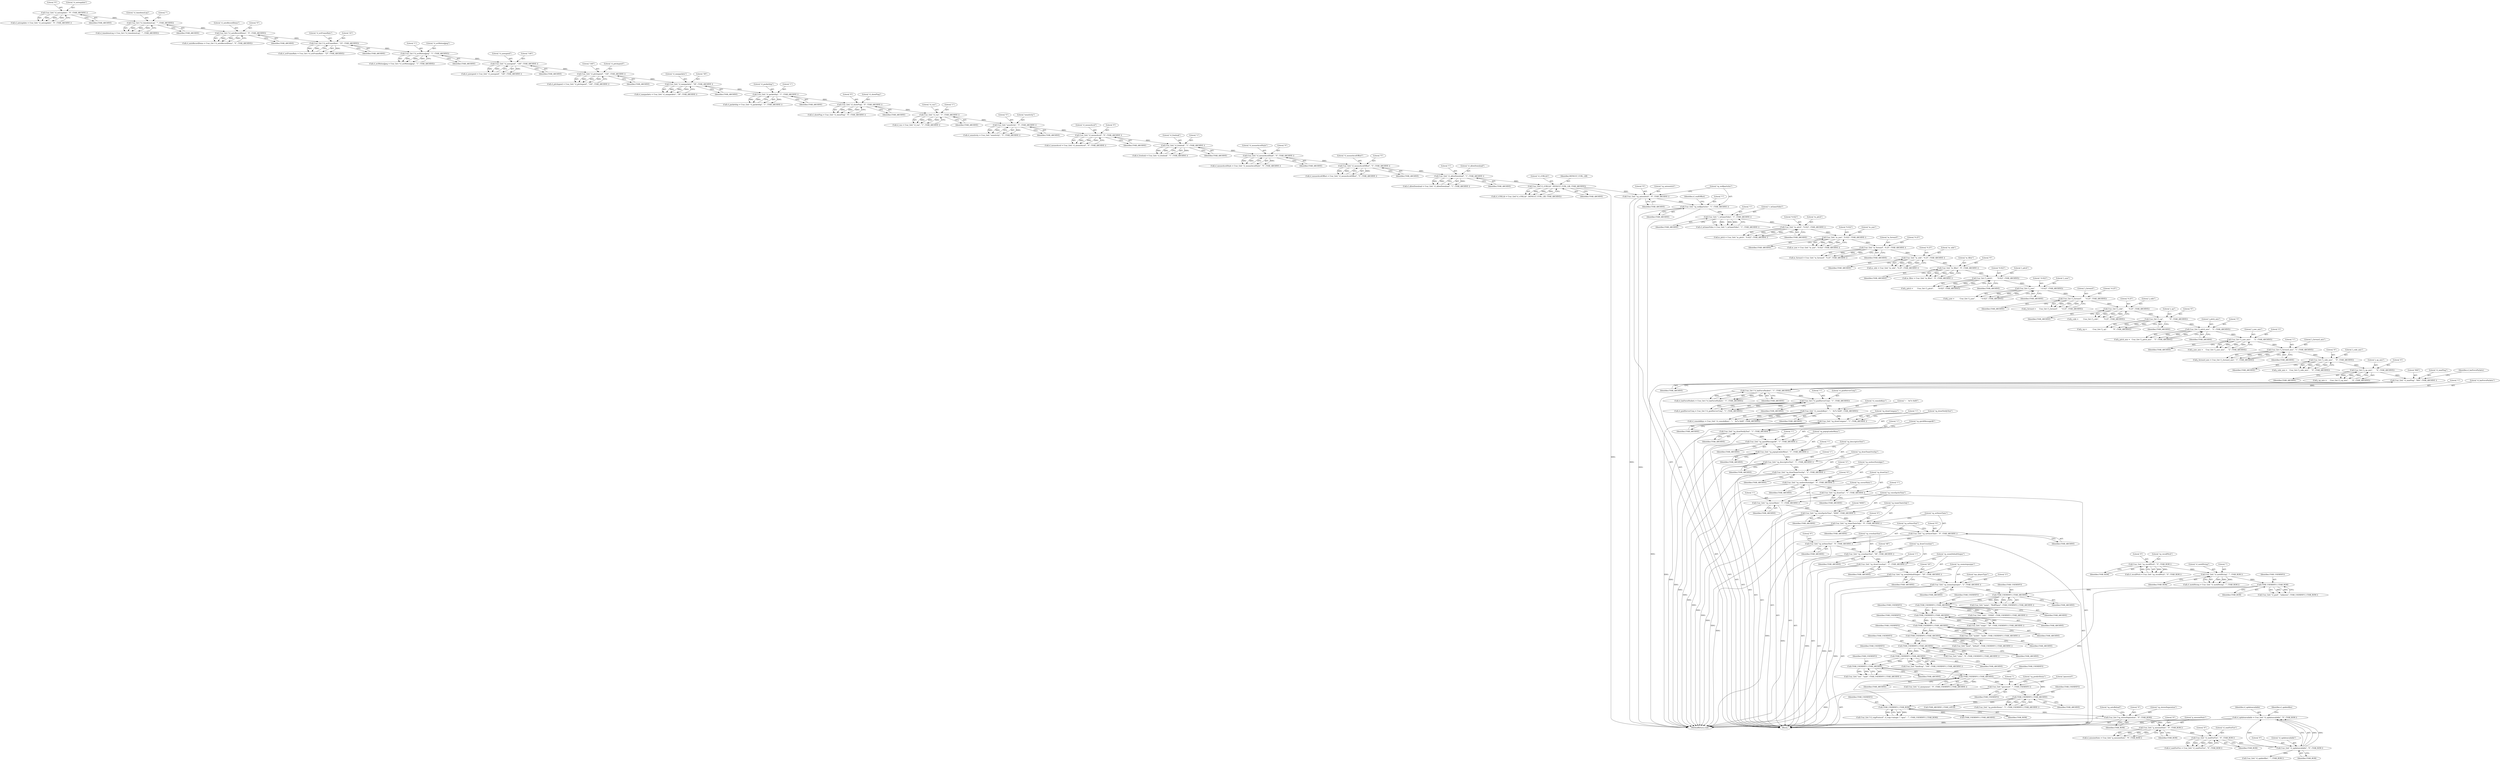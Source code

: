 digraph "0_OpenJK_b6ff2bcb1e4e6976d61e316175c6d7c99860fe20@API" {
"1000845" [label="(Call,cl_updateavailable = Cvar_Get( \"cl_updateavailable\", \"0\", CVAR_ROM ))"];
"1000847" [label="(Call,Cvar_Get( \"cl_updateavailable\", \"0\", CVAR_ROM ))"];
"1000829" [label="(Call,Cvar_Get( \"cl_waitForFire\", \"0\", CVAR_ROM ))"];
"1000823" [label="(Call,Cvar_Get( \"g_missionStats\", \"0\", CVAR_ROM ))"];
"1000811" [label="(Call,Cvar_Get (\"cg_stereoSeparation\", \"0\", CVAR_ROM))"];
"1000798" [label="(Call,CVAR_USERINFO | CVAR_ROM)"];
"1000718" [label="(Call,CVAR_USERINFO | CVAR_ARCHIVE)"];
"1000711" [label="(Call,Cvar_Get( \"password\", \"\", CVAR_USERINFO ))"];
"1000708" [label="(Call,CVAR_USERINFO | CVAR_ARCHIVE)"];
"1000702" [label="(Call,CVAR_USERINFO | CVAR_ARCHIVE)"];
"1000696" [label="(Call,CVAR_USERINFO | CVAR_ARCHIVE)"];
"1000690" [label="(Call,CVAR_USERINFO | CVAR_ARCHIVE)"];
"1000684" [label="(Call,CVAR_USERINFO | CVAR_ARCHIVE)"];
"1000678" [label="(Call,CVAR_USERINFO | CVAR_ARCHIVE)"];
"1000672" [label="(Call,CVAR_USERINFO | CVAR_ARCHIVE)"];
"1000666" [label="(Call,CVAR_USERINFO | CVAR_ARCHIVE)"];
"1000658" [label="(Call,CVAR_USERINFO | CVAR_ARCHIVE)"];
"1000552" [label="(Call,CVAR_USERINFO | CVAR_ROM)"];
"1000533" [label="(Call,Cvar_Get( \"cl_motdString\", \"\", CVAR_ROM ))"];
"1000396" [label="(Call,Cvar_Get( \"cg_recoilPitch\", \"0\", CVAR_ROM ))"];
"1000631" [label="(Call,Cvar_Get( \"cg_zoomstepsniper\", \"2\", CVAR_ARCHIVE ))"];
"1000627" [label="(Call,Cvar_Get( \"cg_zoomDefaultSniper\", \"20\", CVAR_ARCHIVE ))"];
"1000623" [label="(Call,Cvar_Get( \"cg_drawCrosshair\", \"1\", CVAR_ARCHIVE ))"];
"1000619" [label="(Call,Cvar_Get( \"cg_crosshairSize\", \"48\", CVAR_ARCHIVE ))"];
"1000615" [label="(Call,Cvar_Get( \"cg_noVoiceText\", \"0\", CVAR_ARCHIVE ))"];
"1000611" [label="(Call,Cvar_Get( \"cg_noVoiceChats\", \"0\", CVAR_ARCHIVE ))"];
"1000607" [label="(Call,Cvar_Get( \"cg_teamChatsOnly\", \"0\", CVAR_ARCHIVE ))"];
"1000603" [label="(Call,Cvar_Get( \"cg_voiceSpriteTime\", \"6000\", CVAR_ARCHIVE ))"];
"1000599" [label="(Call,Cvar_Get( \"cg_cursorHints\", \"1\", CVAR_ARCHIVE ))"];
"1000595" [label="(Call,Cvar_Get( \"cg_drawGun\", \"1\", CVAR_ARCHIVE ))"];
"1000591" [label="(Call,Cvar_Get( \"cg_uselessNostalgia\", \"0\", CVAR_ARCHIVE ))"];
"1000587" [label="(Call,Cvar_Get( \"cg_drawTeamOverlay\", \"2\", CVAR_ARCHIVE ))"];
"1000583" [label="(Call,Cvar_Get( \"cg_descriptiveText\", \"1\", CVAR_ARCHIVE ))"];
"1000579" [label="(Call,Cvar_Get( \"cg_popupLimboMenu\", \"1\", CVAR_ARCHIVE ))"];
"1000575" [label="(Call,Cvar_Get( \"cg_quickMessageAlt\", \"1\", CVAR_ARCHIVE ))"];
"1000571" [label="(Call,Cvar_Get( \"cg_drawNotifyText\", \"1\", CVAR_ARCHIVE ))"];
"1000567" [label="(Call,Cvar_Get( \"cg_drawCompass\", \"1\", CVAR_ARCHIVE ))"];
"1000563" [label="(Call,Cvar_Get( \"cl_consoleKeys\", \"~ ` 0x7e 0x60\", CVAR_ARCHIVE))"];
"1000557" [label="(Call,Cvar_Get (\"cl_guidServerUniq\", \"1\", CVAR_ARCHIVE))"];
"1000543" [label="(Call,Cvar_Get (\"cl_lanForcePackets\", \"1\", CVAR_ARCHIVE))"];
"1000537" [label="(Call,Cvar_Get( \"cl_maxPing\", \"800\", CVAR_ARCHIVE ))"];
"1000492" [label="(Call,Cvar_Get (\"j_up_axis\",      \"4\", CVAR_ARCHIVE))"];
"1000486" [label="(Call,Cvar_Get (\"j_side_axis\",    \"0\", CVAR_ARCHIVE))"];
"1000480" [label="(Call,Cvar_Get (\"j_forward_axis\", \"1\", CVAR_ARCHIVE))"];
"1000474" [label="(Call,Cvar_Get (\"j_yaw_axis\",     \"2\", CVAR_ARCHIVE))"];
"1000468" [label="(Call,Cvar_Get (\"j_pitch_axis\",   \"3\", CVAR_ARCHIVE))"];
"1000462" [label="(Call,Cvar_Get (\"j_up\",           \"0\", CVAR_ARCHIVE))"];
"1000456" [label="(Call,Cvar_Get (\"j_side\",         \"0.25\", CVAR_ARCHIVE))"];
"1000450" [label="(Call,Cvar_Get (\"j_forward\",      \"-0.25\", CVAR_ARCHIVE))"];
"1000444" [label="(Call,Cvar_Get (\"j_yaw\",          \"-0.022\", CVAR_ARCHIVE))"];
"1000438" [label="(Call,Cvar_Get (\"j_pitch\",        \"0.022\", CVAR_ARCHIVE))"];
"1000432" [label="(Call,Cvar_Get( \"m_filter\", \"0\", CVAR_ARCHIVE ))"];
"1000426" [label="(Call,Cvar_Get( \"m_side\", \"0.25\", CVAR_ARCHIVE ))"];
"1000420" [label="(Call,Cvar_Get( \"m_forward\", \"0.25\", CVAR_ARCHIVE ))"];
"1000414" [label="(Call,Cvar_Get( \"m_yaw\", \"0.022\", CVAR_ARCHIVE ))"];
"1000408" [label="(Call,Cvar_Get( \"m_pitch\", \"0.022\", CVAR_ARCHIVE ))"];
"1000384" [label="(Call,Cvar_Get( \"r_inGameVideo\", \"1\", CVAR_ARCHIVE ))"];
"1000372" [label="(Call,Cvar_Get( \"cg_wolfparticles\", \"1\", CVAR_ARCHIVE ))"];
"1000368" [label="(Call,Cvar_Get( \"cg_autoswitch\", \"0\", CVAR_ARCHIVE ))"];
"1000364" [label="(Call,Cvar_Get(\"cl_cURLLib\", DEFAULT_CURL_LIB, CVAR_ARCHIVE))"];
"1000358" [label="(Call,Cvar_Get( \"cl_allowDownload\", \"1\", CVAR_ARCHIVE ))"];
"1000341" [label="(Call,Cvar_Get( \"cl_mouseAccelOffset\", \"5\", CVAR_ARCHIVE ))"];
"1000335" [label="(Call,Cvar_Get( \"cl_mouseAccelStyle\", \"0\", CVAR_ARCHIVE ))"];
"1000329" [label="(Call,Cvar_Get( \"cl_freelook\", \"1\", CVAR_ARCHIVE ))"];
"1000323" [label="(Call,Cvar_Get( \"cl_mouseAccel\", \"0\", CVAR_ARCHIVE ))"];
"1000317" [label="(Call,Cvar_Get( \"sensitivity\", \"5\", CVAR_ARCHIVE ))"];
"1000311" [label="(Call,Cvar_Get( \"cl_run\", \"1\", CVAR_ARCHIVE ))"];
"1000305" [label="(Call,Cvar_Get( \"cl_showPing\", \"0\", CVAR_ARCHIVE ))"];
"1000299" [label="(Call,Cvar_Get( \"cl_packetdup\", \"1\", CVAR_ARCHIVE ))"];
"1000293" [label="(Call,Cvar_Get( \"cl_maxpackets\", \"38\", CVAR_ARCHIVE ))"];
"1000281" [label="(Call,Cvar_Get( \"cl_pitchspeed\", \"140\", CVAR_ARCHIVE ))"];
"1000275" [label="(Call,Cvar_Get( \"cl_yawspeed\", \"140\", CVAR_ARCHIVE ))"];
"1000251" [label="(Call,Cvar_Get (\"cl_aviMotionJpeg\", \"1\", CVAR_ARCHIVE))"];
"1000245" [label="(Call,Cvar_Get (\"cl_aviFrameRate\", \"25\", CVAR_ARCHIVE))"];
"1000239" [label="(Call,Cvar_Get (\"cl_autoRecordDemo\", \"0\", CVAR_ARCHIVE))"];
"1000233" [label="(Call,Cvar_Get (\"cl_timedemoLog\", \"\", CVAR_ARCHIVE))"];
"1000149" [label="(Call,Cvar_Get( \"cl_autoupdate\", \"0\", CVAR_ARCHIVE ))"];
"1000432" [label="(Call,Cvar_Get( \"m_filter\", \"0\", CVAR_ARCHIVE ))"];
"1000433" [label="(Literal,\"m_filter\")"];
"1000307" [label="(Literal,\"0\")"];
"1000823" [label="(Call,Cvar_Get( \"g_missionStats\", \"0\", CVAR_ROM ))"];
"1000365" [label="(Literal,\"cl_cURLLib\")"];
"1000588" [label="(Literal,\"cg_drawTeamOverlay\")"];
"1000693" [label="(Call,Cvar_Get( \"handicap\", \"100\", CVAR_USERINFO | CVAR_ARCHIVE ))"];
"1000387" [label="(Identifier,CVAR_ARCHIVE)"];
"1000829" [label="(Call,Cvar_Get( \"cl_waitForFire\", \"0\", CVAR_ROM ))"];
"1000254" [label="(Identifier,CVAR_ARCHIVE)"];
"1000243" [label="(Call,cl_aviFrameRate = Cvar_Get (\"cl_aviFrameRate\", \"25\", CVAR_ARCHIVE))"];
"1000541" [label="(Call,cl_lanForcePackets = Cvar_Get (\"cl_lanForcePackets\", \"1\", CVAR_ARCHIVE))"];
"1000377" [label="(Identifier,cl_conXOffset)"];
"1000297" [label="(Call,cl_packetdup = Cvar_Get( \"cl_packetdup\", \"1\", CVAR_ARCHIVE ))"];
"1000847" [label="(Call,Cvar_Get( \"cl_updateavailable\", \"0\", CVAR_ROM ))"];
"1000477" [label="(Identifier,CVAR_ARCHIVE)"];
"1000636" [label="(Literal,\"mp_playerType\")"];
"1000545" [label="(Literal,\"1\")"];
"1000475" [label="(Literal,\"j_yaw_axis\")"];
"1000314" [label="(Identifier,CVAR_ARCHIVE)"];
"1000281" [label="(Call,Cvar_Get( \"cl_pitchspeed\", \"140\", CVAR_ARCHIVE ))"];
"1000790" [label="(Call,Cvar_Get (\"cl_voipProtocol\", cl_voip->integer ? \"opus\" : \"\", CVAR_USERINFO | CVAR_ROM))"];
"1000251" [label="(Call,Cvar_Get (\"cl_aviMotionJpeg\", \"1\", CVAR_ARCHIVE))"];
"1000629" [label="(Literal,\"20\")"];
"1000697" [label="(Identifier,CVAR_USERINFO)"];
"1000478" [label="(Call,j_forward_axis = Cvar_Get (\"j_forward_axis\", \"1\", CVAR_ARCHIVE))"];
"1000589" [label="(Literal,\"2\")"];
"1000435" [label="(Identifier,CVAR_ARCHIVE)"];
"1000273" [label="(Call,cl_yawspeed = Cvar_Get( \"cl_yawspeed\", \"140\", CVAR_ARCHIVE ))"];
"1000306" [label="(Literal,\"cl_showPing\")"];
"1000666" [label="(Call,CVAR_USERINFO | CVAR_ARCHIVE)"];
"1000552" [label="(Call,CVAR_USERINFO | CVAR_ROM)"];
"1000845" [label="(Call,cl_updateavailable = Cvar_Get( \"cl_updateavailable\", \"0\", CVAR_ROM ))"];
"1000626" [label="(Identifier,CVAR_ARCHIVE)"];
"1000284" [label="(Identifier,CVAR_ARCHIVE)"];
"1000386" [label="(Literal,\"1\")"];
"1000236" [label="(Identifier,CVAR_ARCHIVE)"];
"1000558" [label="(Literal,\"cl_guidServerUniq\")"];
"1000559" [label="(Literal,\"1\")"];
"1000489" [label="(Identifier,CVAR_ARCHIVE)"];
"1000594" [label="(Identifier,CVAR_ARCHIVE)"];
"1000488" [label="(Literal,\"0\")"];
"1000622" [label="(Identifier,CVAR_ARCHIVE)"];
"1000283" [label="(Literal,\"140\")"];
"1000460" [label="(Call,j_up =           Cvar_Get (\"j_up\",           \"0\", CVAR_ARCHIVE))"];
"1000339" [label="(Call,cl_mouseAccelOffset = Cvar_Get( \"cl_mouseAccelOffset\", \"5\", CVAR_ARCHIVE ))"];
"1000482" [label="(Literal,\"1\")"];
"1000699" [label="(Call,Cvar_Get( \"sex\", \"male\", CVAR_USERINFO | CVAR_ARCHIVE ))"];
"1000294" [label="(Literal,\"cl_maxpackets\")"];
"1000370" [label="(Literal,\"0\")"];
"1000698" [label="(Identifier,CVAR_ARCHIVE)"];
"1000373" [label="(Literal,\"cg_wolfparticles\")"];
"1000607" [label="(Call,Cvar_Get( \"cg_teamChatsOnly\", \"0\", CVAR_ARCHIVE ))"];
"1000231" [label="(Call,cl_timedemoLog = Cvar_Get (\"cl_timedemoLog\", \"\", CVAR_ARCHIVE))"];
"1000617" [label="(Literal,\"0\")"];
"1000417" [label="(Identifier,CVAR_ARCHIVE)"];
"1000245" [label="(Call,Cvar_Get (\"cl_aviFrameRate\", \"25\", CVAR_ARCHIVE))"];
"1000429" [label="(Identifier,CVAR_ARCHIVE)"];
"1000586" [label="(Identifier,CVAR_ARCHIVE)"];
"1000278" [label="(Identifier,CVAR_ARCHIVE)"];
"1000816" [label="(Literal,\"cg_autoReload\")"];
"1000549" [label="(Call,Cvar_Get( \"cl_guid\", \"unknown\", CVAR_USERINFO | CVAR_ROM ))"];
"1000246" [label="(Literal,\"cl_aviFrameRate\")"];
"1000539" [label="(Literal,\"800\")"];
"1000614" [label="(Identifier,CVAR_ARCHIVE)"];
"1000591" [label="(Call,Cvar_Get( \"cg_uselessNostalgia\", \"0\", CVAR_ARCHIVE ))"];
"1000483" [label="(Identifier,CVAR_ARCHIVE)"];
"1000659" [label="(Identifier,CVAR_USERINFO)"];
"1000620" [label="(Literal,\"cg_crosshairSize\")"];
"1000276" [label="(Literal,\"cl_yawspeed\")"];
"1000374" [label="(Literal,\"1\")"];
"1000282" [label="(Literal,\"cl_pitchspeed\")"];
"1000410" [label="(Literal,\"0.022\")"];
"1000571" [label="(Call,Cvar_Get( \"cg_drawNotifyText\", \"1\", CVAR_ARCHIVE ))"];
"1000358" [label="(Call,Cvar_Get( \"cl_allowDownload\", \"1\", CVAR_ARCHIVE ))"];
"1000418" [label="(Call,m_forward = Cvar_Get( \"m_forward\", \"0.25\", CVAR_ARCHIVE ))"];
"1000463" [label="(Literal,\"j_up\")"];
"1000468" [label="(Call,Cvar_Get (\"j_pitch_axis\",   \"3\", CVAR_ARCHIVE))"];
"1000319" [label="(Literal,\"5\")"];
"1000585" [label="(Literal,\"1\")"];
"1000615" [label="(Call,Cvar_Get( \"cg_noVoiceText\", \"0\", CVAR_ARCHIVE ))"];
"1000344" [label="(Identifier,CVAR_ARCHIVE)"];
"1000679" [label="(Identifier,CVAR_USERINFO)"];
"1000495" [label="(Identifier,CVAR_ARCHIVE)"];
"1000569" [label="(Literal,\"1\")"];
"1000605" [label="(Literal,\"6000\")"];
"1000686" [label="(Identifier,CVAR_ARCHIVE)"];
"1000577" [label="(Literal,\"1\")"];
"1000672" [label="(Call,CVAR_USERINFO | CVAR_ARCHIVE)"];
"1000621" [label="(Literal,\"48\")"];
"1000324" [label="(Literal,\"cl_mouseAccel\")"];
"1000295" [label="(Literal,\"38\")"];
"1000687" [label="(Call,Cvar_Get( \"color\", \"4\", CVAR_USERINFO | CVAR_ARCHIVE ))"];
"1000726" [label="(Call,CVAR_ARCHIVE | CVAR_LATCH)"];
"1000327" [label="(Call,cl_freelook = Cvar_Get( \"cl_freelook\", \"1\", CVAR_ARCHIVE ))"];
"1000799" [label="(Identifier,CVAR_USERINFO)"];
"1000440" [label="(Literal,\"0.022\")"];
"1000233" [label="(Call,Cvar_Get (\"cl_timedemoLog\", \"\", CVAR_ARCHIVE))"];
"1000152" [label="(Identifier,CVAR_ARCHIVE)"];
"1000302" [label="(Identifier,CVAR_ARCHIVE)"];
"1000821" [label="(Call,cl_missionStats = Cvar_Get( \"g_missionStats\", \"0\", CVAR_ROM ))"];
"1000296" [label="(Identifier,CVAR_ARCHIVE)"];
"1000566" [label="(Identifier,CVAR_ARCHIVE)"];
"1000335" [label="(Call,Cvar_Get( \"cl_mouseAccelStyle\", \"0\", CVAR_ARCHIVE ))"];
"1000531" [label="(Call,cl_motdString = Cvar_Get( \"cl_motdString\", \"\", CVAR_ROM ))"];
"1000336" [label="(Literal,\"cl_mouseAccelStyle\")"];
"1000813" [label="(Literal,\"0\")"];
"1000608" [label="(Literal,\"cg_teamChatsOnly\")"];
"1000561" [label="(Call,cl_consoleKeys = Cvar_Get( \"cl_consoleKeys\", \"~ ` 0x7e 0x60\", CVAR_ARCHIVE))"];
"1000486" [label="(Call,Cvar_Get (\"j_side_axis\",    \"0\", CVAR_ARCHIVE))"];
"1000846" [label="(Identifier,cl_updateavailable)"];
"1001026" [label="(MethodReturn,void)"];
"1000326" [label="(Identifier,CVAR_ARCHIVE)"];
"1000382" [label="(Call,cl_inGameVideo = Cvar_Get( \"r_inGameVideo\", \"1\", CVAR_ARCHIVE ))"];
"1000234" [label="(Literal,\"cl_timedemoLog\")"];
"1000318" [label="(Literal,\"sensitivity\")"];
"1000596" [label="(Literal,\"cg_drawGun\")"];
"1000708" [label="(Call,CVAR_USERINFO | CVAR_ARCHIVE)"];
"1000831" [label="(Literal,\"0\")"];
"1000375" [label="(Identifier,CVAR_ARCHIVE)"];
"1000323" [label="(Call,Cvar_Get( \"cl_mouseAccel\", \"0\", CVAR_ARCHIVE ))"];
"1000414" [label="(Call,Cvar_Get( \"m_yaw\", \"0.022\", CVAR_ARCHIVE ))"];
"1000555" [label="(Call,cl_guidServerUniq = Cvar_Get (\"cl_guidServerUniq\", \"1\", CVAR_ARCHIVE))"];
"1000609" [label="(Literal,\"0\")"];
"1000474" [label="(Call,Cvar_Get (\"j_yaw_axis\",     \"2\", CVAR_ARCHIVE))"];
"1000342" [label="(Literal,\"cl_mouseAccelOffset\")"];
"1000633" [label="(Literal,\"2\")"];
"1000360" [label="(Literal,\"1\")"];
"1000416" [label="(Literal,\"0.022\")"];
"1000613" [label="(Literal,\"0\")"];
"1000299" [label="(Call,Cvar_Get( \"cl_packetdup\", \"1\", CVAR_ARCHIVE ))"];
"1000240" [label="(Literal,\"cl_autoRecordDemo\")"];
"1000827" [label="(Call,cl_waitForFire = Cvar_Get( \"cl_waitForFire\", \"0\", CVAR_ROM ))"];
"1000235" [label="(Literal,\"\")"];
"1000399" [label="(Identifier,CVAR_ROM)"];
"1000472" [label="(Call,j_yaw_axis =     Cvar_Get (\"j_yaw_axis\",     \"2\", CVAR_ARCHIVE))"];
"1000476" [label="(Literal,\"2\")"];
"1000458" [label="(Literal,\"0.25\")"];
"1000685" [label="(Identifier,CVAR_USERINFO)"];
"1000826" [label="(Identifier,CVAR_ROM)"];
"1000430" [label="(Call,m_filter = Cvar_Get( \"m_filter\", \"0\", CVAR_ARCHIVE ))"];
"1000804" [label="(Call,CVAR_USERINFO | CVAR_ARCHIVE)"];
"1000572" [label="(Literal,\"cg_drawNotifyText\")"];
"1000669" [label="(Call,Cvar_Get( \"snaps\", \"20\", CVAR_USERINFO | CVAR_ARCHIVE ))"];
"1000364" [label="(Call,Cvar_Get(\"cl_cURLLib\", DEFAULT_CURL_LIB, CVAR_ARCHIVE))"];
"1000492" [label="(Call,Cvar_Get (\"j_up_axis\",      \"4\", CVAR_ARCHIVE))"];
"1000438" [label="(Call,Cvar_Get (\"j_pitch\",        \"0.022\", CVAR_ARCHIVE))"];
"1000480" [label="(Call,Cvar_Get (\"j_forward_axis\", \"1\", CVAR_ARCHIVE))"];
"1000533" [label="(Call,Cvar_Get( \"cl_motdString\", \"\", CVAR_ROM ))"];
"1000453" [label="(Identifier,CVAR_ARCHIVE)"];
"1000493" [label="(Literal,\"j_up_axis\")"];
"1000619" [label="(Call,Cvar_Get( \"cg_crosshairSize\", \"48\", CVAR_ARCHIVE ))"];
"1000444" [label="(Call,Cvar_Get (\"j_yaw\",          \"-0.022\", CVAR_ARCHIVE))"];
"1000457" [label="(Literal,\"j_side\")"];
"1000469" [label="(Literal,\"j_pitch_axis\")"];
"1000632" [label="(Literal,\"cg_zoomstepsniper\")"];
"1000398" [label="(Literal,\"0\")"];
"1000702" [label="(Call,CVAR_USERINFO | CVAR_ARCHIVE)"];
"1000279" [label="(Call,cl_pitchspeed = Cvar_Get( \"cl_pitchspeed\", \"140\", CVAR_ARCHIVE ))"];
"1000368" [label="(Call,Cvar_Get( \"cg_autoswitch\", \"0\", CVAR_ARCHIVE ))"];
"1000612" [label="(Literal,\"cg_noVoiceChats\")"];
"1000439" [label="(Literal,\"j_pitch\")"];
"1000604" [label="(Literal,\"cg_voiceSpriteTime\")"];
"1000459" [label="(Identifier,CVAR_ARCHIVE)"];
"1000369" [label="(Literal,\"cg_autoswitch\")"];
"1000800" [label="(Identifier,CVAR_ROM)"];
"1000570" [label="(Identifier,CVAR_ARCHIVE)"];
"1000308" [label="(Identifier,CVAR_ARCHIVE)"];
"1000149" [label="(Call,Cvar_Get( \"cl_autoupdate\", \"0\", CVAR_ARCHIVE ))"];
"1000253" [label="(Literal,\"1\")"];
"1000291" [label="(Call,cl_maxpackets = Cvar_Get( \"cl_maxpackets\", \"38\", CVAR_ARCHIVE ))"];
"1000574" [label="(Identifier,CVAR_ARCHIVE)"];
"1000442" [label="(Call,j_yaw =          Cvar_Get (\"j_yaw\",          \"-0.022\", CVAR_ARCHIVE))"];
"1000565" [label="(Literal,\"~ ` 0x7e 0x60\")"];
"1000534" [label="(Literal,\"cl_motdString\")"];
"1000658" [label="(Call,CVAR_USERINFO | CVAR_ARCHIVE)"];
"1000247" [label="(Literal,\"25\")"];
"1000623" [label="(Call,Cvar_Get( \"cg_drawCrosshair\", \"1\", CVAR_ARCHIVE ))"];
"1000333" [label="(Call,cl_mouseAccelStyle = Cvar_Get( \"cl_mouseAccelStyle\", \"0\", CVAR_ARCHIVE ))"];
"1000811" [label="(Call,Cvar_Get (\"cg_stereoSeparation\", \"0\", CVAR_ROM))"];
"1000277" [label="(Literal,\"140\")"];
"1000330" [label="(Literal,\"cl_freelook\")"];
"1000718" [label="(Call,CVAR_USERINFO | CVAR_ARCHIVE)"];
"1000634" [label="(Identifier,CVAR_ARCHIVE)"];
"1000825" [label="(Literal,\"0\")"];
"1000415" [label="(Literal,\"m_yaw\")"];
"1000406" [label="(Call,m_pitch = Cvar_Get( \"m_pitch\", \"0.022\", CVAR_ARCHIVE ))"];
"1000300" [label="(Literal,\"cl_packetdup\")"];
"1000624" [label="(Literal,\"cg_drawCrosshair\")"];
"1000356" [label="(Call,cl_allowDownload = Cvar_Get( \"cl_allowDownload\", \"1\", CVAR_ARCHIVE ))"];
"1000242" [label="(Identifier,CVAR_ARCHIVE)"];
"1000301" [label="(Literal,\"1\")"];
"1000611" [label="(Call,Cvar_Get( \"cg_noVoiceChats\", \"0\", CVAR_ARCHIVE ))"];
"1000538" [label="(Literal,\"cl_maxPing\")"];
"1000321" [label="(Call,cl_mouseAccel = Cvar_Get( \"cl_mouseAccel\", \"0\", CVAR_ARCHIVE ))"];
"1000603" [label="(Call,Cvar_Get( \"cg_voiceSpriteTime\", \"6000\", CVAR_ARCHIVE ))"];
"1000573" [label="(Literal,\"1\")"];
"1000409" [label="(Literal,\"m_pitch\")"];
"1000600" [label="(Literal,\"cg_cursorHints\")"];
"1000248" [label="(Identifier,CVAR_ARCHIVE)"];
"1000678" [label="(Call,CVAR_USERINFO | CVAR_ARCHIVE)"];
"1000592" [label="(Literal,\"cg_uselessNostalgia\")"];
"1000716" [label="(Literal,\"cg_predictItems\")"];
"1000362" [label="(Call,cl_cURLLib = Cvar_Get(\"cl_cURLLib\", DEFAULT_CURL_LIB, CVAR_ARCHIVE))"];
"1000684" [label="(Call,CVAR_USERINFO | CVAR_ARCHIVE)"];
"1000696" [label="(Call,CVAR_USERINFO | CVAR_ARCHIVE)"];
"1000712" [label="(Literal,\"password\")"];
"1000597" [label="(Literal,\"1\")"];
"1000704" [label="(Identifier,CVAR_ARCHIVE)"];
"1000535" [label="(Literal,\"\")"];
"1000367" [label="(Identifier,CVAR_ARCHIVE)"];
"1000371" [label="(Identifier,CVAR_ARCHIVE)"];
"1000331" [label="(Literal,\"1\")"];
"1000673" [label="(Identifier,CVAR_USERINFO)"];
"1000581" [label="(Literal,\"1\")"];
"1000384" [label="(Call,Cvar_Get( \"r_inGameVideo\", \"1\", CVAR_ARCHIVE ))"];
"1000628" [label="(Literal,\"cg_zoomDefaultSniper\")"];
"1000719" [label="(Identifier,CVAR_USERINFO)"];
"1000720" [label="(Identifier,CVAR_ARCHIVE)"];
"1000470" [label="(Literal,\"3\")"];
"1000428" [label="(Literal,\"0.25\")"];
"1000385" [label="(Literal,\"r_inGameVideo\")"];
"1000315" [label="(Call,cl_sensitivity = Cvar_Get( \"sensitivity\", \"5\", CVAR_ARCHIVE ))"];
"1000447" [label="(Identifier,CVAR_ARCHIVE)"];
"1000436" [label="(Call,j_pitch =        Cvar_Get (\"j_pitch\",        \"0.022\", CVAR_ARCHIVE))"];
"1000554" [label="(Identifier,CVAR_ROM)"];
"1000252" [label="(Literal,\"cl_aviMotionJpeg\")"];
"1000580" [label="(Literal,\"cg_popupLimboMenu\")"];
"1000421" [label="(Literal,\"m_forward\")"];
"1000151" [label="(Literal,\"0\")"];
"1000690" [label="(Call,CVAR_USERINFO | CVAR_ARCHIVE)"];
"1000394" [label="(Call,cl_recoilPitch = Cvar_Get( \"cg_recoilPitch\", \"0\", CVAR_ROM ))"];
"1000466" [label="(Call,j_pitch_axis =   Cvar_Get (\"j_pitch_axis\",   \"3\", CVAR_ARCHIVE))"];
"1000451" [label="(Literal,\"j_forward\")"];
"1000627" [label="(Call,Cvar_Get( \"cg_zoomDefaultSniper\", \"20\", CVAR_ARCHIVE ))"];
"1000542" [label="(Identifier,cl_lanForcePackets)"];
"1000481" [label="(Literal,\"j_forward_axis\")"];
"1000412" [label="(Call,m_yaw = Cvar_Get( \"m_yaw\", \"0.022\", CVAR_ARCHIVE ))"];
"1000332" [label="(Identifier,CVAR_ARCHIVE)"];
"1000667" [label="(Identifier,CVAR_USERINFO)"];
"1000112" [label="(Block,)"];
"1000705" [label="(Call,Cvar_Get( \"cl_anonymous\", \"0\", CVAR_USERINFO | CVAR_ARCHIVE ))"];
"1000595" [label="(Call,Cvar_Get( \"cg_drawGun\", \"1\", CVAR_ARCHIVE ))"];
"1000557" [label="(Call,Cvar_Get (\"cl_guidServerUniq\", \"1\", CVAR_ARCHIVE))"];
"1000424" [label="(Call,m_side = Cvar_Get( \"m_side\", \"0.25\", CVAR_ARCHIVE ))"];
"1000343" [label="(Literal,\"5\")"];
"1000553" [label="(Identifier,CVAR_USERINFO)"];
"1000579" [label="(Call,Cvar_Get( \"cg_popupLimboMenu\", \"1\", CVAR_ARCHIVE ))"];
"1000249" [label="(Call,cl_aviMotionJpeg = Cvar_Get (\"cl_aviMotionJpeg\", \"1\", CVAR_ARCHIVE))"];
"1000397" [label="(Literal,\"cg_recoilPitch\")"];
"1000582" [label="(Identifier,CVAR_ARCHIVE)"];
"1000540" [label="(Identifier,CVAR_ARCHIVE)"];
"1000814" [label="(Identifier,CVAR_ROM)"];
"1000853" [label="(Call,Cvar_Get( \"cl_updatefiles\", \"\", CVAR_ROM ))"];
"1000325" [label="(Literal,\"0\")"];
"1000456" [label="(Call,Cvar_Get (\"j_side\",         \"0.25\", CVAR_ARCHIVE))"];
"1000312" [label="(Literal,\"cl_run\")"];
"1000832" [label="(Identifier,CVAR_ROM)"];
"1000602" [label="(Identifier,CVAR_ARCHIVE)"];
"1000462" [label="(Call,Cvar_Get (\"j_up\",           \"0\", CVAR_ARCHIVE))"];
"1000317" [label="(Call,Cvar_Get( \"sensitivity\", \"5\", CVAR_ARCHIVE ))"];
"1000660" [label="(Identifier,CVAR_ARCHIVE)"];
"1000576" [label="(Literal,\"cg_quickMessageAlt\")"];
"1000441" [label="(Identifier,CVAR_ARCHIVE)"];
"1000655" [label="(Call,Cvar_Get( \"name\", \"WolfPlayer\", CVAR_USERINFO | CVAR_ARCHIVE ))"];
"1000711" [label="(Call,Cvar_Get( \"password\", \"\", CVAR_USERINFO ))"];
"1000709" [label="(Identifier,CVAR_USERINFO)"];
"1000484" [label="(Call,j_side_axis =    Cvar_Get (\"j_side_axis\",    \"0\", CVAR_ARCHIVE))"];
"1000630" [label="(Identifier,CVAR_ARCHIVE)"];
"1000426" [label="(Call,Cvar_Get( \"m_side\", \"0.25\", CVAR_ARCHIVE ))"];
"1000824" [label="(Literal,\"g_missionStats\")"];
"1000625" [label="(Literal,\"1\")"];
"1000420" [label="(Call,Cvar_Get( \"m_forward\", \"0.25\", CVAR_ARCHIVE ))"];
"1000812" [label="(Literal,\"cg_stereoSeparation\")"];
"1000422" [label="(Literal,\"0.25\")"];
"1000490" [label="(Call,j_up_axis =      Cvar_Get (\"j_up_axis\",      \"4\", CVAR_ARCHIVE))"];
"1000606" [label="(Identifier,CVAR_ARCHIVE)"];
"1000564" [label="(Literal,\"cl_consoleKeys\")"];
"1000448" [label="(Call,j_forward =      Cvar_Get (\"j_forward\",      \"-0.25\", CVAR_ARCHIVE))"];
"1000537" [label="(Call,Cvar_Get( \"cl_maxPing\", \"800\", CVAR_ARCHIVE ))"];
"1000674" [label="(Identifier,CVAR_ARCHIVE)"];
"1000590" [label="(Identifier,CVAR_ARCHIVE)"];
"1000454" [label="(Call,j_side =         Cvar_Get (\"j_side\",         \"0.25\", CVAR_ARCHIVE))"];
"1000341" [label="(Call,Cvar_Get( \"cl_mouseAccelOffset\", \"5\", CVAR_ARCHIVE ))"];
"1000338" [label="(Identifier,CVAR_ARCHIVE)"];
"1000601" [label="(Literal,\"1\")"];
"1000668" [label="(Identifier,CVAR_ARCHIVE)"];
"1000434" [label="(Literal,\"0\")"];
"1000584" [label="(Literal,\"cg_descriptiveText\")"];
"1000568" [label="(Literal,\"cg_drawCompass\")"];
"1000471" [label="(Identifier,CVAR_ARCHIVE)"];
"1000852" [label="(Identifier,cl_updatefiles)"];
"1000427" [label="(Literal,\"m_side\")"];
"1000320" [label="(Identifier,CVAR_ARCHIVE)"];
"1000361" [label="(Identifier,CVAR_ARCHIVE)"];
"1000372" [label="(Call,Cvar_Get( \"cg_wolfparticles\", \"1\", CVAR_ARCHIVE ))"];
"1000452" [label="(Literal,\"-0.25\")"];
"1000147" [label="(Call,cl_autoupdate = Cvar_Get( \"cl_autoupdate\", \"0\", CVAR_ARCHIVE ))"];
"1000536" [label="(Identifier,CVAR_ROM)"];
"1000450" [label="(Call,Cvar_Get (\"j_forward\",      \"-0.25\", CVAR_ARCHIVE))"];
"1000691" [label="(Identifier,CVAR_USERINFO)"];
"1000710" [label="(Identifier,CVAR_ARCHIVE)"];
"1000241" [label="(Literal,\"0\")"];
"1000543" [label="(Call,Cvar_Get (\"cl_lanForcePackets\", \"1\", CVAR_ARCHIVE))"];
"1000563" [label="(Call,Cvar_Get( \"cl_consoleKeys\", \"~ ` 0x7e 0x60\", CVAR_ARCHIVE))"];
"1000408" [label="(Call,Cvar_Get( \"m_pitch\", \"0.022\", CVAR_ARCHIVE ))"];
"1000311" [label="(Call,Cvar_Get( \"cl_run\", \"1\", CVAR_ARCHIVE ))"];
"1000578" [label="(Identifier,CVAR_ARCHIVE)"];
"1000275" [label="(Call,Cvar_Get( \"cl_yawspeed\", \"140\", CVAR_ARCHIVE ))"];
"1000544" [label="(Literal,\"cl_lanForcePackets\")"];
"1000713" [label="(Literal,\"\")"];
"1000464" [label="(Literal,\"0\")"];
"1000610" [label="(Identifier,CVAR_ARCHIVE)"];
"1000337" [label="(Literal,\"0\")"];
"1000546" [label="(Identifier,CVAR_ARCHIVE)"];
"1000359" [label="(Literal,\"cl_allowDownload\")"];
"1000680" [label="(Identifier,CVAR_ARCHIVE)"];
"1000423" [label="(Identifier,CVAR_ARCHIVE)"];
"1000309" [label="(Call,cl_run = Cvar_Get( \"cl_run\", \"1\", CVAR_ARCHIVE ))"];
"1000587" [label="(Call,Cvar_Get( \"cg_drawTeamOverlay\", \"2\", CVAR_ARCHIVE ))"];
"1000849" [label="(Literal,\"0\")"];
"1000150" [label="(Literal,\"cl_autoupdate\")"];
"1000305" [label="(Call,Cvar_Get( \"cl_showPing\", \"0\", CVAR_ARCHIVE ))"];
"1000850" [label="(Identifier,CVAR_ROM)"];
"1000303" [label="(Call,cl_showPing = Cvar_Get( \"cl_showPing\", \"0\", CVAR_ARCHIVE ))"];
"1000446" [label="(Literal,\"-0.022\")"];
"1000583" [label="(Call,Cvar_Get( \"cg_descriptiveText\", \"1\", CVAR_ARCHIVE ))"];
"1000848" [label="(Literal,\"cl_updateavailable\")"];
"1000798" [label="(Call,CVAR_USERINFO | CVAR_ROM)"];
"1000593" [label="(Literal,\"0\")"];
"1000703" [label="(Identifier,CVAR_USERINFO)"];
"1000237" [label="(Call,cl_autoRecordDemo = Cvar_Get (\"cl_autoRecordDemo\", \"0\", CVAR_ARCHIVE))"];
"1000445" [label="(Literal,\"j_yaw\")"];
"1000631" [label="(Call,Cvar_Get( \"cg_zoomstepsniper\", \"2\", CVAR_ARCHIVE ))"];
"1000465" [label="(Identifier,CVAR_ARCHIVE)"];
"1000681" [label="(Call,Cvar_Get( \"head\", \"default\", CVAR_USERINFO | CVAR_ARCHIVE ))"];
"1000618" [label="(Identifier,CVAR_ARCHIVE)"];
"1000616" [label="(Literal,\"cg_noVoiceText\")"];
"1000494" [label="(Literal,\"4\")"];
"1000599" [label="(Call,Cvar_Get( \"cg_cursorHints\", \"1\", CVAR_ARCHIVE ))"];
"1000567" [label="(Call,Cvar_Get( \"cg_drawCompass\", \"1\", CVAR_ARCHIVE ))"];
"1000329" [label="(Call,Cvar_Get( \"cl_freelook\", \"1\", CVAR_ARCHIVE ))"];
"1000396" [label="(Call,Cvar_Get( \"cg_recoilPitch\", \"0\", CVAR_ROM ))"];
"1000714" [label="(Identifier,CVAR_USERINFO)"];
"1000313" [label="(Literal,\"1\")"];
"1000575" [label="(Call,Cvar_Get( \"cg_quickMessageAlt\", \"1\", CVAR_ARCHIVE ))"];
"1000663" [label="(Call,Cvar_Get( \"rate\", \"25000\", CVAR_USERINFO | CVAR_ARCHIVE ))"];
"1000560" [label="(Identifier,CVAR_ARCHIVE)"];
"1000293" [label="(Call,Cvar_Get( \"cl_maxpackets\", \"38\", CVAR_ARCHIVE ))"];
"1000830" [label="(Literal,\"cl_waitForFire\")"];
"1000692" [label="(Identifier,CVAR_ARCHIVE)"];
"1000366" [label="(Identifier,DEFAULT_CURL_LIB)"];
"1000239" [label="(Call,Cvar_Get (\"cl_autoRecordDemo\", \"0\", CVAR_ARCHIVE))"];
"1000715" [label="(Call,Cvar_Get( \"cg_predictItems\", \"1\", CVAR_USERINFO | CVAR_ARCHIVE ))"];
"1000675" [label="(Call,Cvar_Get( \"model\", \"multi\", CVAR_USERINFO | CVAR_ARCHIVE ))"];
"1000487" [label="(Literal,\"j_side_axis\")"];
"1000598" [label="(Identifier,CVAR_ARCHIVE)"];
"1000411" [label="(Identifier,CVAR_ARCHIVE)"];
"1000845" -> "1000112"  [label="AST: "];
"1000845" -> "1000847"  [label="CFG: "];
"1000846" -> "1000845"  [label="AST: "];
"1000847" -> "1000845"  [label="AST: "];
"1000852" -> "1000845"  [label="CFG: "];
"1000845" -> "1001026"  [label="DDG: "];
"1000845" -> "1001026"  [label="DDG: "];
"1000847" -> "1000845"  [label="DDG: "];
"1000847" -> "1000845"  [label="DDG: "];
"1000847" -> "1000845"  [label="DDG: "];
"1000847" -> "1000850"  [label="CFG: "];
"1000848" -> "1000847"  [label="AST: "];
"1000849" -> "1000847"  [label="AST: "];
"1000850" -> "1000847"  [label="AST: "];
"1000829" -> "1000847"  [label="DDG: "];
"1000847" -> "1000853"  [label="DDG: "];
"1000829" -> "1000827"  [label="AST: "];
"1000829" -> "1000832"  [label="CFG: "];
"1000830" -> "1000829"  [label="AST: "];
"1000831" -> "1000829"  [label="AST: "];
"1000832" -> "1000829"  [label="AST: "];
"1000827" -> "1000829"  [label="CFG: "];
"1000829" -> "1000827"  [label="DDG: "];
"1000829" -> "1000827"  [label="DDG: "];
"1000829" -> "1000827"  [label="DDG: "];
"1000823" -> "1000829"  [label="DDG: "];
"1000823" -> "1000821"  [label="AST: "];
"1000823" -> "1000826"  [label="CFG: "];
"1000824" -> "1000823"  [label="AST: "];
"1000825" -> "1000823"  [label="AST: "];
"1000826" -> "1000823"  [label="AST: "];
"1000821" -> "1000823"  [label="CFG: "];
"1000823" -> "1000821"  [label="DDG: "];
"1000823" -> "1000821"  [label="DDG: "];
"1000823" -> "1000821"  [label="DDG: "];
"1000811" -> "1000823"  [label="DDG: "];
"1000811" -> "1000112"  [label="AST: "];
"1000811" -> "1000814"  [label="CFG: "];
"1000812" -> "1000811"  [label="AST: "];
"1000813" -> "1000811"  [label="AST: "];
"1000814" -> "1000811"  [label="AST: "];
"1000816" -> "1000811"  [label="CFG: "];
"1000811" -> "1001026"  [label="DDG: "];
"1000798" -> "1000811"  [label="DDG: "];
"1000798" -> "1000790"  [label="AST: "];
"1000798" -> "1000800"  [label="CFG: "];
"1000799" -> "1000798"  [label="AST: "];
"1000800" -> "1000798"  [label="AST: "];
"1000790" -> "1000798"  [label="CFG: "];
"1000798" -> "1000790"  [label="DDG: "];
"1000798" -> "1000790"  [label="DDG: "];
"1000718" -> "1000798"  [label="DDG: "];
"1000552" -> "1000798"  [label="DDG: "];
"1000798" -> "1000804"  [label="DDG: "];
"1000718" -> "1000715"  [label="AST: "];
"1000718" -> "1000720"  [label="CFG: "];
"1000719" -> "1000718"  [label="AST: "];
"1000720" -> "1000718"  [label="AST: "];
"1000715" -> "1000718"  [label="CFG: "];
"1000718" -> "1000715"  [label="DDG: "];
"1000718" -> "1000715"  [label="DDG: "];
"1000711" -> "1000718"  [label="DDG: "];
"1000708" -> "1000718"  [label="DDG: "];
"1000718" -> "1000726"  [label="DDG: "];
"1000711" -> "1000112"  [label="AST: "];
"1000711" -> "1000714"  [label="CFG: "];
"1000712" -> "1000711"  [label="AST: "];
"1000713" -> "1000711"  [label="AST: "];
"1000714" -> "1000711"  [label="AST: "];
"1000716" -> "1000711"  [label="CFG: "];
"1000711" -> "1001026"  [label="DDG: "];
"1000708" -> "1000711"  [label="DDG: "];
"1000708" -> "1000705"  [label="AST: "];
"1000708" -> "1000710"  [label="CFG: "];
"1000709" -> "1000708"  [label="AST: "];
"1000710" -> "1000708"  [label="AST: "];
"1000705" -> "1000708"  [label="CFG: "];
"1000708" -> "1000705"  [label="DDG: "];
"1000708" -> "1000705"  [label="DDG: "];
"1000702" -> "1000708"  [label="DDG: "];
"1000702" -> "1000708"  [label="DDG: "];
"1000702" -> "1000699"  [label="AST: "];
"1000702" -> "1000704"  [label="CFG: "];
"1000703" -> "1000702"  [label="AST: "];
"1000704" -> "1000702"  [label="AST: "];
"1000699" -> "1000702"  [label="CFG: "];
"1000702" -> "1000699"  [label="DDG: "];
"1000702" -> "1000699"  [label="DDG: "];
"1000696" -> "1000702"  [label="DDG: "];
"1000696" -> "1000702"  [label="DDG: "];
"1000696" -> "1000693"  [label="AST: "];
"1000696" -> "1000698"  [label="CFG: "];
"1000697" -> "1000696"  [label="AST: "];
"1000698" -> "1000696"  [label="AST: "];
"1000693" -> "1000696"  [label="CFG: "];
"1000696" -> "1000693"  [label="DDG: "];
"1000696" -> "1000693"  [label="DDG: "];
"1000690" -> "1000696"  [label="DDG: "];
"1000690" -> "1000696"  [label="DDG: "];
"1000690" -> "1000687"  [label="AST: "];
"1000690" -> "1000692"  [label="CFG: "];
"1000691" -> "1000690"  [label="AST: "];
"1000692" -> "1000690"  [label="AST: "];
"1000687" -> "1000690"  [label="CFG: "];
"1000690" -> "1000687"  [label="DDG: "];
"1000690" -> "1000687"  [label="DDG: "];
"1000684" -> "1000690"  [label="DDG: "];
"1000684" -> "1000690"  [label="DDG: "];
"1000684" -> "1000681"  [label="AST: "];
"1000684" -> "1000686"  [label="CFG: "];
"1000685" -> "1000684"  [label="AST: "];
"1000686" -> "1000684"  [label="AST: "];
"1000681" -> "1000684"  [label="CFG: "];
"1000684" -> "1000681"  [label="DDG: "];
"1000684" -> "1000681"  [label="DDG: "];
"1000678" -> "1000684"  [label="DDG: "];
"1000678" -> "1000684"  [label="DDG: "];
"1000678" -> "1000675"  [label="AST: "];
"1000678" -> "1000680"  [label="CFG: "];
"1000679" -> "1000678"  [label="AST: "];
"1000680" -> "1000678"  [label="AST: "];
"1000675" -> "1000678"  [label="CFG: "];
"1000678" -> "1000675"  [label="DDG: "];
"1000678" -> "1000675"  [label="DDG: "];
"1000672" -> "1000678"  [label="DDG: "];
"1000672" -> "1000678"  [label="DDG: "];
"1000672" -> "1000669"  [label="AST: "];
"1000672" -> "1000674"  [label="CFG: "];
"1000673" -> "1000672"  [label="AST: "];
"1000674" -> "1000672"  [label="AST: "];
"1000669" -> "1000672"  [label="CFG: "];
"1000672" -> "1000669"  [label="DDG: "];
"1000672" -> "1000669"  [label="DDG: "];
"1000666" -> "1000672"  [label="DDG: "];
"1000666" -> "1000672"  [label="DDG: "];
"1000666" -> "1000663"  [label="AST: "];
"1000666" -> "1000668"  [label="CFG: "];
"1000667" -> "1000666"  [label="AST: "];
"1000668" -> "1000666"  [label="AST: "];
"1000663" -> "1000666"  [label="CFG: "];
"1000666" -> "1000663"  [label="DDG: "];
"1000666" -> "1000663"  [label="DDG: "];
"1000658" -> "1000666"  [label="DDG: "];
"1000658" -> "1000666"  [label="DDG: "];
"1000658" -> "1000655"  [label="AST: "];
"1000658" -> "1000660"  [label="CFG: "];
"1000659" -> "1000658"  [label="AST: "];
"1000660" -> "1000658"  [label="AST: "];
"1000655" -> "1000658"  [label="CFG: "];
"1000658" -> "1000655"  [label="DDG: "];
"1000658" -> "1000655"  [label="DDG: "];
"1000552" -> "1000658"  [label="DDG: "];
"1000631" -> "1000658"  [label="DDG: "];
"1000552" -> "1000549"  [label="AST: "];
"1000552" -> "1000554"  [label="CFG: "];
"1000553" -> "1000552"  [label="AST: "];
"1000554" -> "1000552"  [label="AST: "];
"1000549" -> "1000552"  [label="CFG: "];
"1000552" -> "1000549"  [label="DDG: "];
"1000552" -> "1000549"  [label="DDG: "];
"1000533" -> "1000552"  [label="DDG: "];
"1000533" -> "1000531"  [label="AST: "];
"1000533" -> "1000536"  [label="CFG: "];
"1000534" -> "1000533"  [label="AST: "];
"1000535" -> "1000533"  [label="AST: "];
"1000536" -> "1000533"  [label="AST: "];
"1000531" -> "1000533"  [label="CFG: "];
"1000533" -> "1000531"  [label="DDG: "];
"1000533" -> "1000531"  [label="DDG: "];
"1000533" -> "1000531"  [label="DDG: "];
"1000396" -> "1000533"  [label="DDG: "];
"1000396" -> "1000394"  [label="AST: "];
"1000396" -> "1000399"  [label="CFG: "];
"1000397" -> "1000396"  [label="AST: "];
"1000398" -> "1000396"  [label="AST: "];
"1000399" -> "1000396"  [label="AST: "];
"1000394" -> "1000396"  [label="CFG: "];
"1000396" -> "1000394"  [label="DDG: "];
"1000396" -> "1000394"  [label="DDG: "];
"1000396" -> "1000394"  [label="DDG: "];
"1000631" -> "1000112"  [label="AST: "];
"1000631" -> "1000634"  [label="CFG: "];
"1000632" -> "1000631"  [label="AST: "];
"1000633" -> "1000631"  [label="AST: "];
"1000634" -> "1000631"  [label="AST: "];
"1000636" -> "1000631"  [label="CFG: "];
"1000631" -> "1001026"  [label="DDG: "];
"1000627" -> "1000631"  [label="DDG: "];
"1000627" -> "1000112"  [label="AST: "];
"1000627" -> "1000630"  [label="CFG: "];
"1000628" -> "1000627"  [label="AST: "];
"1000629" -> "1000627"  [label="AST: "];
"1000630" -> "1000627"  [label="AST: "];
"1000632" -> "1000627"  [label="CFG: "];
"1000627" -> "1001026"  [label="DDG: "];
"1000623" -> "1000627"  [label="DDG: "];
"1000623" -> "1000112"  [label="AST: "];
"1000623" -> "1000626"  [label="CFG: "];
"1000624" -> "1000623"  [label="AST: "];
"1000625" -> "1000623"  [label="AST: "];
"1000626" -> "1000623"  [label="AST: "];
"1000628" -> "1000623"  [label="CFG: "];
"1000623" -> "1001026"  [label="DDG: "];
"1000619" -> "1000623"  [label="DDG: "];
"1000619" -> "1000112"  [label="AST: "];
"1000619" -> "1000622"  [label="CFG: "];
"1000620" -> "1000619"  [label="AST: "];
"1000621" -> "1000619"  [label="AST: "];
"1000622" -> "1000619"  [label="AST: "];
"1000624" -> "1000619"  [label="CFG: "];
"1000619" -> "1001026"  [label="DDG: "];
"1000615" -> "1000619"  [label="DDG: "];
"1000615" -> "1000112"  [label="AST: "];
"1000615" -> "1000618"  [label="CFG: "];
"1000616" -> "1000615"  [label="AST: "];
"1000617" -> "1000615"  [label="AST: "];
"1000618" -> "1000615"  [label="AST: "];
"1000620" -> "1000615"  [label="CFG: "];
"1000615" -> "1001026"  [label="DDG: "];
"1000611" -> "1000615"  [label="DDG: "];
"1000611" -> "1000112"  [label="AST: "];
"1000611" -> "1000614"  [label="CFG: "];
"1000612" -> "1000611"  [label="AST: "];
"1000613" -> "1000611"  [label="AST: "];
"1000614" -> "1000611"  [label="AST: "];
"1000616" -> "1000611"  [label="CFG: "];
"1000611" -> "1001026"  [label="DDG: "];
"1000607" -> "1000611"  [label="DDG: "];
"1000607" -> "1000112"  [label="AST: "];
"1000607" -> "1000610"  [label="CFG: "];
"1000608" -> "1000607"  [label="AST: "];
"1000609" -> "1000607"  [label="AST: "];
"1000610" -> "1000607"  [label="AST: "];
"1000612" -> "1000607"  [label="CFG: "];
"1000607" -> "1001026"  [label="DDG: "];
"1000603" -> "1000607"  [label="DDG: "];
"1000603" -> "1000112"  [label="AST: "];
"1000603" -> "1000606"  [label="CFG: "];
"1000604" -> "1000603"  [label="AST: "];
"1000605" -> "1000603"  [label="AST: "];
"1000606" -> "1000603"  [label="AST: "];
"1000608" -> "1000603"  [label="CFG: "];
"1000603" -> "1001026"  [label="DDG: "];
"1000599" -> "1000603"  [label="DDG: "];
"1000599" -> "1000112"  [label="AST: "];
"1000599" -> "1000602"  [label="CFG: "];
"1000600" -> "1000599"  [label="AST: "];
"1000601" -> "1000599"  [label="AST: "];
"1000602" -> "1000599"  [label="AST: "];
"1000604" -> "1000599"  [label="CFG: "];
"1000599" -> "1001026"  [label="DDG: "];
"1000595" -> "1000599"  [label="DDG: "];
"1000595" -> "1000112"  [label="AST: "];
"1000595" -> "1000598"  [label="CFG: "];
"1000596" -> "1000595"  [label="AST: "];
"1000597" -> "1000595"  [label="AST: "];
"1000598" -> "1000595"  [label="AST: "];
"1000600" -> "1000595"  [label="CFG: "];
"1000595" -> "1001026"  [label="DDG: "];
"1000591" -> "1000595"  [label="DDG: "];
"1000591" -> "1000112"  [label="AST: "];
"1000591" -> "1000594"  [label="CFG: "];
"1000592" -> "1000591"  [label="AST: "];
"1000593" -> "1000591"  [label="AST: "];
"1000594" -> "1000591"  [label="AST: "];
"1000596" -> "1000591"  [label="CFG: "];
"1000591" -> "1001026"  [label="DDG: "];
"1000587" -> "1000591"  [label="DDG: "];
"1000587" -> "1000112"  [label="AST: "];
"1000587" -> "1000590"  [label="CFG: "];
"1000588" -> "1000587"  [label="AST: "];
"1000589" -> "1000587"  [label="AST: "];
"1000590" -> "1000587"  [label="AST: "];
"1000592" -> "1000587"  [label="CFG: "];
"1000587" -> "1001026"  [label="DDG: "];
"1000583" -> "1000587"  [label="DDG: "];
"1000583" -> "1000112"  [label="AST: "];
"1000583" -> "1000586"  [label="CFG: "];
"1000584" -> "1000583"  [label="AST: "];
"1000585" -> "1000583"  [label="AST: "];
"1000586" -> "1000583"  [label="AST: "];
"1000588" -> "1000583"  [label="CFG: "];
"1000583" -> "1001026"  [label="DDG: "];
"1000579" -> "1000583"  [label="DDG: "];
"1000579" -> "1000112"  [label="AST: "];
"1000579" -> "1000582"  [label="CFG: "];
"1000580" -> "1000579"  [label="AST: "];
"1000581" -> "1000579"  [label="AST: "];
"1000582" -> "1000579"  [label="AST: "];
"1000584" -> "1000579"  [label="CFG: "];
"1000579" -> "1001026"  [label="DDG: "];
"1000575" -> "1000579"  [label="DDG: "];
"1000575" -> "1000112"  [label="AST: "];
"1000575" -> "1000578"  [label="CFG: "];
"1000576" -> "1000575"  [label="AST: "];
"1000577" -> "1000575"  [label="AST: "];
"1000578" -> "1000575"  [label="AST: "];
"1000580" -> "1000575"  [label="CFG: "];
"1000575" -> "1001026"  [label="DDG: "];
"1000571" -> "1000575"  [label="DDG: "];
"1000571" -> "1000112"  [label="AST: "];
"1000571" -> "1000574"  [label="CFG: "];
"1000572" -> "1000571"  [label="AST: "];
"1000573" -> "1000571"  [label="AST: "];
"1000574" -> "1000571"  [label="AST: "];
"1000576" -> "1000571"  [label="CFG: "];
"1000571" -> "1001026"  [label="DDG: "];
"1000567" -> "1000571"  [label="DDG: "];
"1000567" -> "1000112"  [label="AST: "];
"1000567" -> "1000570"  [label="CFG: "];
"1000568" -> "1000567"  [label="AST: "];
"1000569" -> "1000567"  [label="AST: "];
"1000570" -> "1000567"  [label="AST: "];
"1000572" -> "1000567"  [label="CFG: "];
"1000567" -> "1001026"  [label="DDG: "];
"1000563" -> "1000567"  [label="DDG: "];
"1000563" -> "1000561"  [label="AST: "];
"1000563" -> "1000566"  [label="CFG: "];
"1000564" -> "1000563"  [label="AST: "];
"1000565" -> "1000563"  [label="AST: "];
"1000566" -> "1000563"  [label="AST: "];
"1000561" -> "1000563"  [label="CFG: "];
"1000563" -> "1000561"  [label="DDG: "];
"1000563" -> "1000561"  [label="DDG: "];
"1000563" -> "1000561"  [label="DDG: "];
"1000557" -> "1000563"  [label="DDG: "];
"1000557" -> "1000555"  [label="AST: "];
"1000557" -> "1000560"  [label="CFG: "];
"1000558" -> "1000557"  [label="AST: "];
"1000559" -> "1000557"  [label="AST: "];
"1000560" -> "1000557"  [label="AST: "];
"1000555" -> "1000557"  [label="CFG: "];
"1000557" -> "1000555"  [label="DDG: "];
"1000557" -> "1000555"  [label="DDG: "];
"1000557" -> "1000555"  [label="DDG: "];
"1000543" -> "1000557"  [label="DDG: "];
"1000543" -> "1000541"  [label="AST: "];
"1000543" -> "1000546"  [label="CFG: "];
"1000544" -> "1000543"  [label="AST: "];
"1000545" -> "1000543"  [label="AST: "];
"1000546" -> "1000543"  [label="AST: "];
"1000541" -> "1000543"  [label="CFG: "];
"1000543" -> "1000541"  [label="DDG: "];
"1000543" -> "1000541"  [label="DDG: "];
"1000543" -> "1000541"  [label="DDG: "];
"1000537" -> "1000543"  [label="DDG: "];
"1000537" -> "1000112"  [label="AST: "];
"1000537" -> "1000540"  [label="CFG: "];
"1000538" -> "1000537"  [label="AST: "];
"1000539" -> "1000537"  [label="AST: "];
"1000540" -> "1000537"  [label="AST: "];
"1000542" -> "1000537"  [label="CFG: "];
"1000537" -> "1001026"  [label="DDG: "];
"1000492" -> "1000537"  [label="DDG: "];
"1000492" -> "1000490"  [label="AST: "];
"1000492" -> "1000495"  [label="CFG: "];
"1000493" -> "1000492"  [label="AST: "];
"1000494" -> "1000492"  [label="AST: "];
"1000495" -> "1000492"  [label="AST: "];
"1000490" -> "1000492"  [label="CFG: "];
"1000492" -> "1000490"  [label="DDG: "];
"1000492" -> "1000490"  [label="DDG: "];
"1000492" -> "1000490"  [label="DDG: "];
"1000486" -> "1000492"  [label="DDG: "];
"1000486" -> "1000484"  [label="AST: "];
"1000486" -> "1000489"  [label="CFG: "];
"1000487" -> "1000486"  [label="AST: "];
"1000488" -> "1000486"  [label="AST: "];
"1000489" -> "1000486"  [label="AST: "];
"1000484" -> "1000486"  [label="CFG: "];
"1000486" -> "1000484"  [label="DDG: "];
"1000486" -> "1000484"  [label="DDG: "];
"1000486" -> "1000484"  [label="DDG: "];
"1000480" -> "1000486"  [label="DDG: "];
"1000480" -> "1000478"  [label="AST: "];
"1000480" -> "1000483"  [label="CFG: "];
"1000481" -> "1000480"  [label="AST: "];
"1000482" -> "1000480"  [label="AST: "];
"1000483" -> "1000480"  [label="AST: "];
"1000478" -> "1000480"  [label="CFG: "];
"1000480" -> "1000478"  [label="DDG: "];
"1000480" -> "1000478"  [label="DDG: "];
"1000480" -> "1000478"  [label="DDG: "];
"1000474" -> "1000480"  [label="DDG: "];
"1000474" -> "1000472"  [label="AST: "];
"1000474" -> "1000477"  [label="CFG: "];
"1000475" -> "1000474"  [label="AST: "];
"1000476" -> "1000474"  [label="AST: "];
"1000477" -> "1000474"  [label="AST: "];
"1000472" -> "1000474"  [label="CFG: "];
"1000474" -> "1000472"  [label="DDG: "];
"1000474" -> "1000472"  [label="DDG: "];
"1000474" -> "1000472"  [label="DDG: "];
"1000468" -> "1000474"  [label="DDG: "];
"1000468" -> "1000466"  [label="AST: "];
"1000468" -> "1000471"  [label="CFG: "];
"1000469" -> "1000468"  [label="AST: "];
"1000470" -> "1000468"  [label="AST: "];
"1000471" -> "1000468"  [label="AST: "];
"1000466" -> "1000468"  [label="CFG: "];
"1000468" -> "1000466"  [label="DDG: "];
"1000468" -> "1000466"  [label="DDG: "];
"1000468" -> "1000466"  [label="DDG: "];
"1000462" -> "1000468"  [label="DDG: "];
"1000462" -> "1000460"  [label="AST: "];
"1000462" -> "1000465"  [label="CFG: "];
"1000463" -> "1000462"  [label="AST: "];
"1000464" -> "1000462"  [label="AST: "];
"1000465" -> "1000462"  [label="AST: "];
"1000460" -> "1000462"  [label="CFG: "];
"1000462" -> "1000460"  [label="DDG: "];
"1000462" -> "1000460"  [label="DDG: "];
"1000462" -> "1000460"  [label="DDG: "];
"1000456" -> "1000462"  [label="DDG: "];
"1000456" -> "1000454"  [label="AST: "];
"1000456" -> "1000459"  [label="CFG: "];
"1000457" -> "1000456"  [label="AST: "];
"1000458" -> "1000456"  [label="AST: "];
"1000459" -> "1000456"  [label="AST: "];
"1000454" -> "1000456"  [label="CFG: "];
"1000456" -> "1000454"  [label="DDG: "];
"1000456" -> "1000454"  [label="DDG: "];
"1000456" -> "1000454"  [label="DDG: "];
"1000450" -> "1000456"  [label="DDG: "];
"1000450" -> "1000448"  [label="AST: "];
"1000450" -> "1000453"  [label="CFG: "];
"1000451" -> "1000450"  [label="AST: "];
"1000452" -> "1000450"  [label="AST: "];
"1000453" -> "1000450"  [label="AST: "];
"1000448" -> "1000450"  [label="CFG: "];
"1000450" -> "1000448"  [label="DDG: "];
"1000450" -> "1000448"  [label="DDG: "];
"1000450" -> "1000448"  [label="DDG: "];
"1000444" -> "1000450"  [label="DDG: "];
"1000444" -> "1000442"  [label="AST: "];
"1000444" -> "1000447"  [label="CFG: "];
"1000445" -> "1000444"  [label="AST: "];
"1000446" -> "1000444"  [label="AST: "];
"1000447" -> "1000444"  [label="AST: "];
"1000442" -> "1000444"  [label="CFG: "];
"1000444" -> "1000442"  [label="DDG: "];
"1000444" -> "1000442"  [label="DDG: "];
"1000444" -> "1000442"  [label="DDG: "];
"1000438" -> "1000444"  [label="DDG: "];
"1000438" -> "1000436"  [label="AST: "];
"1000438" -> "1000441"  [label="CFG: "];
"1000439" -> "1000438"  [label="AST: "];
"1000440" -> "1000438"  [label="AST: "];
"1000441" -> "1000438"  [label="AST: "];
"1000436" -> "1000438"  [label="CFG: "];
"1000438" -> "1000436"  [label="DDG: "];
"1000438" -> "1000436"  [label="DDG: "];
"1000438" -> "1000436"  [label="DDG: "];
"1000432" -> "1000438"  [label="DDG: "];
"1000432" -> "1000430"  [label="AST: "];
"1000432" -> "1000435"  [label="CFG: "];
"1000433" -> "1000432"  [label="AST: "];
"1000434" -> "1000432"  [label="AST: "];
"1000435" -> "1000432"  [label="AST: "];
"1000430" -> "1000432"  [label="CFG: "];
"1000432" -> "1000430"  [label="DDG: "];
"1000432" -> "1000430"  [label="DDG: "];
"1000432" -> "1000430"  [label="DDG: "];
"1000426" -> "1000432"  [label="DDG: "];
"1000426" -> "1000424"  [label="AST: "];
"1000426" -> "1000429"  [label="CFG: "];
"1000427" -> "1000426"  [label="AST: "];
"1000428" -> "1000426"  [label="AST: "];
"1000429" -> "1000426"  [label="AST: "];
"1000424" -> "1000426"  [label="CFG: "];
"1000426" -> "1000424"  [label="DDG: "];
"1000426" -> "1000424"  [label="DDG: "];
"1000426" -> "1000424"  [label="DDG: "];
"1000420" -> "1000426"  [label="DDG: "];
"1000420" -> "1000418"  [label="AST: "];
"1000420" -> "1000423"  [label="CFG: "];
"1000421" -> "1000420"  [label="AST: "];
"1000422" -> "1000420"  [label="AST: "];
"1000423" -> "1000420"  [label="AST: "];
"1000418" -> "1000420"  [label="CFG: "];
"1000420" -> "1000418"  [label="DDG: "];
"1000420" -> "1000418"  [label="DDG: "];
"1000420" -> "1000418"  [label="DDG: "];
"1000414" -> "1000420"  [label="DDG: "];
"1000414" -> "1000412"  [label="AST: "];
"1000414" -> "1000417"  [label="CFG: "];
"1000415" -> "1000414"  [label="AST: "];
"1000416" -> "1000414"  [label="AST: "];
"1000417" -> "1000414"  [label="AST: "];
"1000412" -> "1000414"  [label="CFG: "];
"1000414" -> "1000412"  [label="DDG: "];
"1000414" -> "1000412"  [label="DDG: "];
"1000414" -> "1000412"  [label="DDG: "];
"1000408" -> "1000414"  [label="DDG: "];
"1000408" -> "1000406"  [label="AST: "];
"1000408" -> "1000411"  [label="CFG: "];
"1000409" -> "1000408"  [label="AST: "];
"1000410" -> "1000408"  [label="AST: "];
"1000411" -> "1000408"  [label="AST: "];
"1000406" -> "1000408"  [label="CFG: "];
"1000408" -> "1000406"  [label="DDG: "];
"1000408" -> "1000406"  [label="DDG: "];
"1000408" -> "1000406"  [label="DDG: "];
"1000384" -> "1000408"  [label="DDG: "];
"1000384" -> "1000382"  [label="AST: "];
"1000384" -> "1000387"  [label="CFG: "];
"1000385" -> "1000384"  [label="AST: "];
"1000386" -> "1000384"  [label="AST: "];
"1000387" -> "1000384"  [label="AST: "];
"1000382" -> "1000384"  [label="CFG: "];
"1000384" -> "1000382"  [label="DDG: "];
"1000384" -> "1000382"  [label="DDG: "];
"1000384" -> "1000382"  [label="DDG: "];
"1000372" -> "1000384"  [label="DDG: "];
"1000372" -> "1000112"  [label="AST: "];
"1000372" -> "1000375"  [label="CFG: "];
"1000373" -> "1000372"  [label="AST: "];
"1000374" -> "1000372"  [label="AST: "];
"1000375" -> "1000372"  [label="AST: "];
"1000377" -> "1000372"  [label="CFG: "];
"1000372" -> "1001026"  [label="DDG: "];
"1000368" -> "1000372"  [label="DDG: "];
"1000368" -> "1000112"  [label="AST: "];
"1000368" -> "1000371"  [label="CFG: "];
"1000369" -> "1000368"  [label="AST: "];
"1000370" -> "1000368"  [label="AST: "];
"1000371" -> "1000368"  [label="AST: "];
"1000373" -> "1000368"  [label="CFG: "];
"1000368" -> "1001026"  [label="DDG: "];
"1000364" -> "1000368"  [label="DDG: "];
"1000364" -> "1000362"  [label="AST: "];
"1000364" -> "1000367"  [label="CFG: "];
"1000365" -> "1000364"  [label="AST: "];
"1000366" -> "1000364"  [label="AST: "];
"1000367" -> "1000364"  [label="AST: "];
"1000362" -> "1000364"  [label="CFG: "];
"1000364" -> "1001026"  [label="DDG: "];
"1000364" -> "1000362"  [label="DDG: "];
"1000364" -> "1000362"  [label="DDG: "];
"1000364" -> "1000362"  [label="DDG: "];
"1000358" -> "1000364"  [label="DDG: "];
"1000358" -> "1000356"  [label="AST: "];
"1000358" -> "1000361"  [label="CFG: "];
"1000359" -> "1000358"  [label="AST: "];
"1000360" -> "1000358"  [label="AST: "];
"1000361" -> "1000358"  [label="AST: "];
"1000356" -> "1000358"  [label="CFG: "];
"1000358" -> "1000356"  [label="DDG: "];
"1000358" -> "1000356"  [label="DDG: "];
"1000358" -> "1000356"  [label="DDG: "];
"1000341" -> "1000358"  [label="DDG: "];
"1000341" -> "1000339"  [label="AST: "];
"1000341" -> "1000344"  [label="CFG: "];
"1000342" -> "1000341"  [label="AST: "];
"1000343" -> "1000341"  [label="AST: "];
"1000344" -> "1000341"  [label="AST: "];
"1000339" -> "1000341"  [label="CFG: "];
"1000341" -> "1000339"  [label="DDG: "];
"1000341" -> "1000339"  [label="DDG: "];
"1000341" -> "1000339"  [label="DDG: "];
"1000335" -> "1000341"  [label="DDG: "];
"1000335" -> "1000333"  [label="AST: "];
"1000335" -> "1000338"  [label="CFG: "];
"1000336" -> "1000335"  [label="AST: "];
"1000337" -> "1000335"  [label="AST: "];
"1000338" -> "1000335"  [label="AST: "];
"1000333" -> "1000335"  [label="CFG: "];
"1000335" -> "1000333"  [label="DDG: "];
"1000335" -> "1000333"  [label="DDG: "];
"1000335" -> "1000333"  [label="DDG: "];
"1000329" -> "1000335"  [label="DDG: "];
"1000329" -> "1000327"  [label="AST: "];
"1000329" -> "1000332"  [label="CFG: "];
"1000330" -> "1000329"  [label="AST: "];
"1000331" -> "1000329"  [label="AST: "];
"1000332" -> "1000329"  [label="AST: "];
"1000327" -> "1000329"  [label="CFG: "];
"1000329" -> "1000327"  [label="DDG: "];
"1000329" -> "1000327"  [label="DDG: "];
"1000329" -> "1000327"  [label="DDG: "];
"1000323" -> "1000329"  [label="DDG: "];
"1000323" -> "1000321"  [label="AST: "];
"1000323" -> "1000326"  [label="CFG: "];
"1000324" -> "1000323"  [label="AST: "];
"1000325" -> "1000323"  [label="AST: "];
"1000326" -> "1000323"  [label="AST: "];
"1000321" -> "1000323"  [label="CFG: "];
"1000323" -> "1000321"  [label="DDG: "];
"1000323" -> "1000321"  [label="DDG: "];
"1000323" -> "1000321"  [label="DDG: "];
"1000317" -> "1000323"  [label="DDG: "];
"1000317" -> "1000315"  [label="AST: "];
"1000317" -> "1000320"  [label="CFG: "];
"1000318" -> "1000317"  [label="AST: "];
"1000319" -> "1000317"  [label="AST: "];
"1000320" -> "1000317"  [label="AST: "];
"1000315" -> "1000317"  [label="CFG: "];
"1000317" -> "1000315"  [label="DDG: "];
"1000317" -> "1000315"  [label="DDG: "];
"1000317" -> "1000315"  [label="DDG: "];
"1000311" -> "1000317"  [label="DDG: "];
"1000311" -> "1000309"  [label="AST: "];
"1000311" -> "1000314"  [label="CFG: "];
"1000312" -> "1000311"  [label="AST: "];
"1000313" -> "1000311"  [label="AST: "];
"1000314" -> "1000311"  [label="AST: "];
"1000309" -> "1000311"  [label="CFG: "];
"1000311" -> "1000309"  [label="DDG: "];
"1000311" -> "1000309"  [label="DDG: "];
"1000311" -> "1000309"  [label="DDG: "];
"1000305" -> "1000311"  [label="DDG: "];
"1000305" -> "1000303"  [label="AST: "];
"1000305" -> "1000308"  [label="CFG: "];
"1000306" -> "1000305"  [label="AST: "];
"1000307" -> "1000305"  [label="AST: "];
"1000308" -> "1000305"  [label="AST: "];
"1000303" -> "1000305"  [label="CFG: "];
"1000305" -> "1000303"  [label="DDG: "];
"1000305" -> "1000303"  [label="DDG: "];
"1000305" -> "1000303"  [label="DDG: "];
"1000299" -> "1000305"  [label="DDG: "];
"1000299" -> "1000297"  [label="AST: "];
"1000299" -> "1000302"  [label="CFG: "];
"1000300" -> "1000299"  [label="AST: "];
"1000301" -> "1000299"  [label="AST: "];
"1000302" -> "1000299"  [label="AST: "];
"1000297" -> "1000299"  [label="CFG: "];
"1000299" -> "1000297"  [label="DDG: "];
"1000299" -> "1000297"  [label="DDG: "];
"1000299" -> "1000297"  [label="DDG: "];
"1000293" -> "1000299"  [label="DDG: "];
"1000293" -> "1000291"  [label="AST: "];
"1000293" -> "1000296"  [label="CFG: "];
"1000294" -> "1000293"  [label="AST: "];
"1000295" -> "1000293"  [label="AST: "];
"1000296" -> "1000293"  [label="AST: "];
"1000291" -> "1000293"  [label="CFG: "];
"1000293" -> "1000291"  [label="DDG: "];
"1000293" -> "1000291"  [label="DDG: "];
"1000293" -> "1000291"  [label="DDG: "];
"1000281" -> "1000293"  [label="DDG: "];
"1000281" -> "1000279"  [label="AST: "];
"1000281" -> "1000284"  [label="CFG: "];
"1000282" -> "1000281"  [label="AST: "];
"1000283" -> "1000281"  [label="AST: "];
"1000284" -> "1000281"  [label="AST: "];
"1000279" -> "1000281"  [label="CFG: "];
"1000281" -> "1000279"  [label="DDG: "];
"1000281" -> "1000279"  [label="DDG: "];
"1000281" -> "1000279"  [label="DDG: "];
"1000275" -> "1000281"  [label="DDG: "];
"1000275" -> "1000273"  [label="AST: "];
"1000275" -> "1000278"  [label="CFG: "];
"1000276" -> "1000275"  [label="AST: "];
"1000277" -> "1000275"  [label="AST: "];
"1000278" -> "1000275"  [label="AST: "];
"1000273" -> "1000275"  [label="CFG: "];
"1000275" -> "1000273"  [label="DDG: "];
"1000275" -> "1000273"  [label="DDG: "];
"1000275" -> "1000273"  [label="DDG: "];
"1000251" -> "1000275"  [label="DDG: "];
"1000251" -> "1000249"  [label="AST: "];
"1000251" -> "1000254"  [label="CFG: "];
"1000252" -> "1000251"  [label="AST: "];
"1000253" -> "1000251"  [label="AST: "];
"1000254" -> "1000251"  [label="AST: "];
"1000249" -> "1000251"  [label="CFG: "];
"1000251" -> "1000249"  [label="DDG: "];
"1000251" -> "1000249"  [label="DDG: "];
"1000251" -> "1000249"  [label="DDG: "];
"1000245" -> "1000251"  [label="DDG: "];
"1000245" -> "1000243"  [label="AST: "];
"1000245" -> "1000248"  [label="CFG: "];
"1000246" -> "1000245"  [label="AST: "];
"1000247" -> "1000245"  [label="AST: "];
"1000248" -> "1000245"  [label="AST: "];
"1000243" -> "1000245"  [label="CFG: "];
"1000245" -> "1000243"  [label="DDG: "];
"1000245" -> "1000243"  [label="DDG: "];
"1000245" -> "1000243"  [label="DDG: "];
"1000239" -> "1000245"  [label="DDG: "];
"1000239" -> "1000237"  [label="AST: "];
"1000239" -> "1000242"  [label="CFG: "];
"1000240" -> "1000239"  [label="AST: "];
"1000241" -> "1000239"  [label="AST: "];
"1000242" -> "1000239"  [label="AST: "];
"1000237" -> "1000239"  [label="CFG: "];
"1000239" -> "1000237"  [label="DDG: "];
"1000239" -> "1000237"  [label="DDG: "];
"1000239" -> "1000237"  [label="DDG: "];
"1000233" -> "1000239"  [label="DDG: "];
"1000233" -> "1000231"  [label="AST: "];
"1000233" -> "1000236"  [label="CFG: "];
"1000234" -> "1000233"  [label="AST: "];
"1000235" -> "1000233"  [label="AST: "];
"1000236" -> "1000233"  [label="AST: "];
"1000231" -> "1000233"  [label="CFG: "];
"1000233" -> "1000231"  [label="DDG: "];
"1000233" -> "1000231"  [label="DDG: "];
"1000233" -> "1000231"  [label="DDG: "];
"1000149" -> "1000233"  [label="DDG: "];
"1000149" -> "1000147"  [label="AST: "];
"1000149" -> "1000152"  [label="CFG: "];
"1000150" -> "1000149"  [label="AST: "];
"1000151" -> "1000149"  [label="AST: "];
"1000152" -> "1000149"  [label="AST: "];
"1000147" -> "1000149"  [label="CFG: "];
"1000149" -> "1000147"  [label="DDG: "];
"1000149" -> "1000147"  [label="DDG: "];
"1000149" -> "1000147"  [label="DDG: "];
}
